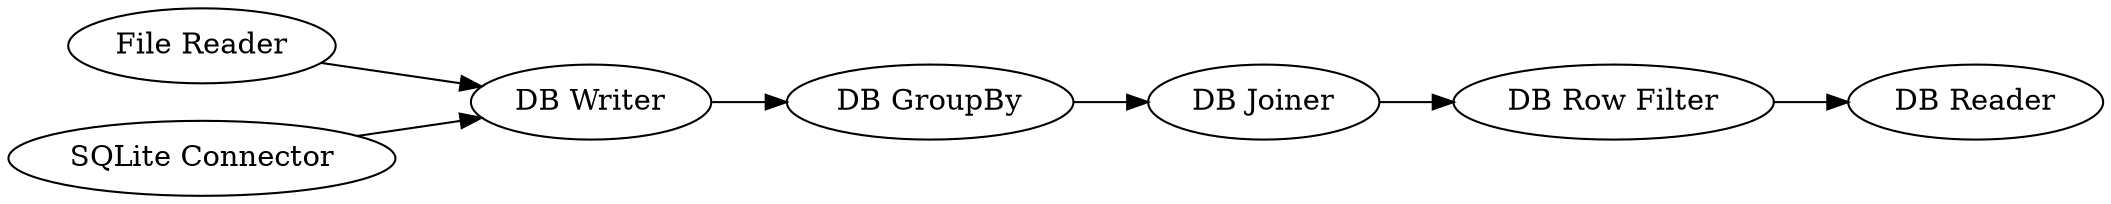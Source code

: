 digraph {
	47 -> 42
	48 -> 47
	43 -> 44
	42 -> 43
	40 -> 47
	44 -> 45
	48 [label="File Reader"]
	43 [label="DB Joiner"]
	44 [label="DB Row Filter"]
	42 [label="DB GroupBy"]
	47 [label="DB Writer"]
	40 [label="SQLite Connector"]
	45 [label="DB Reader"]
	rankdir=LR
}

